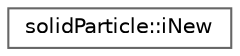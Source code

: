 digraph "Graphical Class Hierarchy"
{
 // LATEX_PDF_SIZE
  bgcolor="transparent";
  edge [fontname=Helvetica,fontsize=10,labelfontname=Helvetica,labelfontsize=10];
  node [fontname=Helvetica,fontsize=10,shape=box,height=0.2,width=0.4];
  rankdir="LR";
  Node0 [id="Node000000",label="solidParticle::iNew",height=0.2,width=0.4,color="grey40", fillcolor="white", style="filled",URL="$classFoam_1_1solidParticle_1_1iNew.html",tooltip=" "];
}
